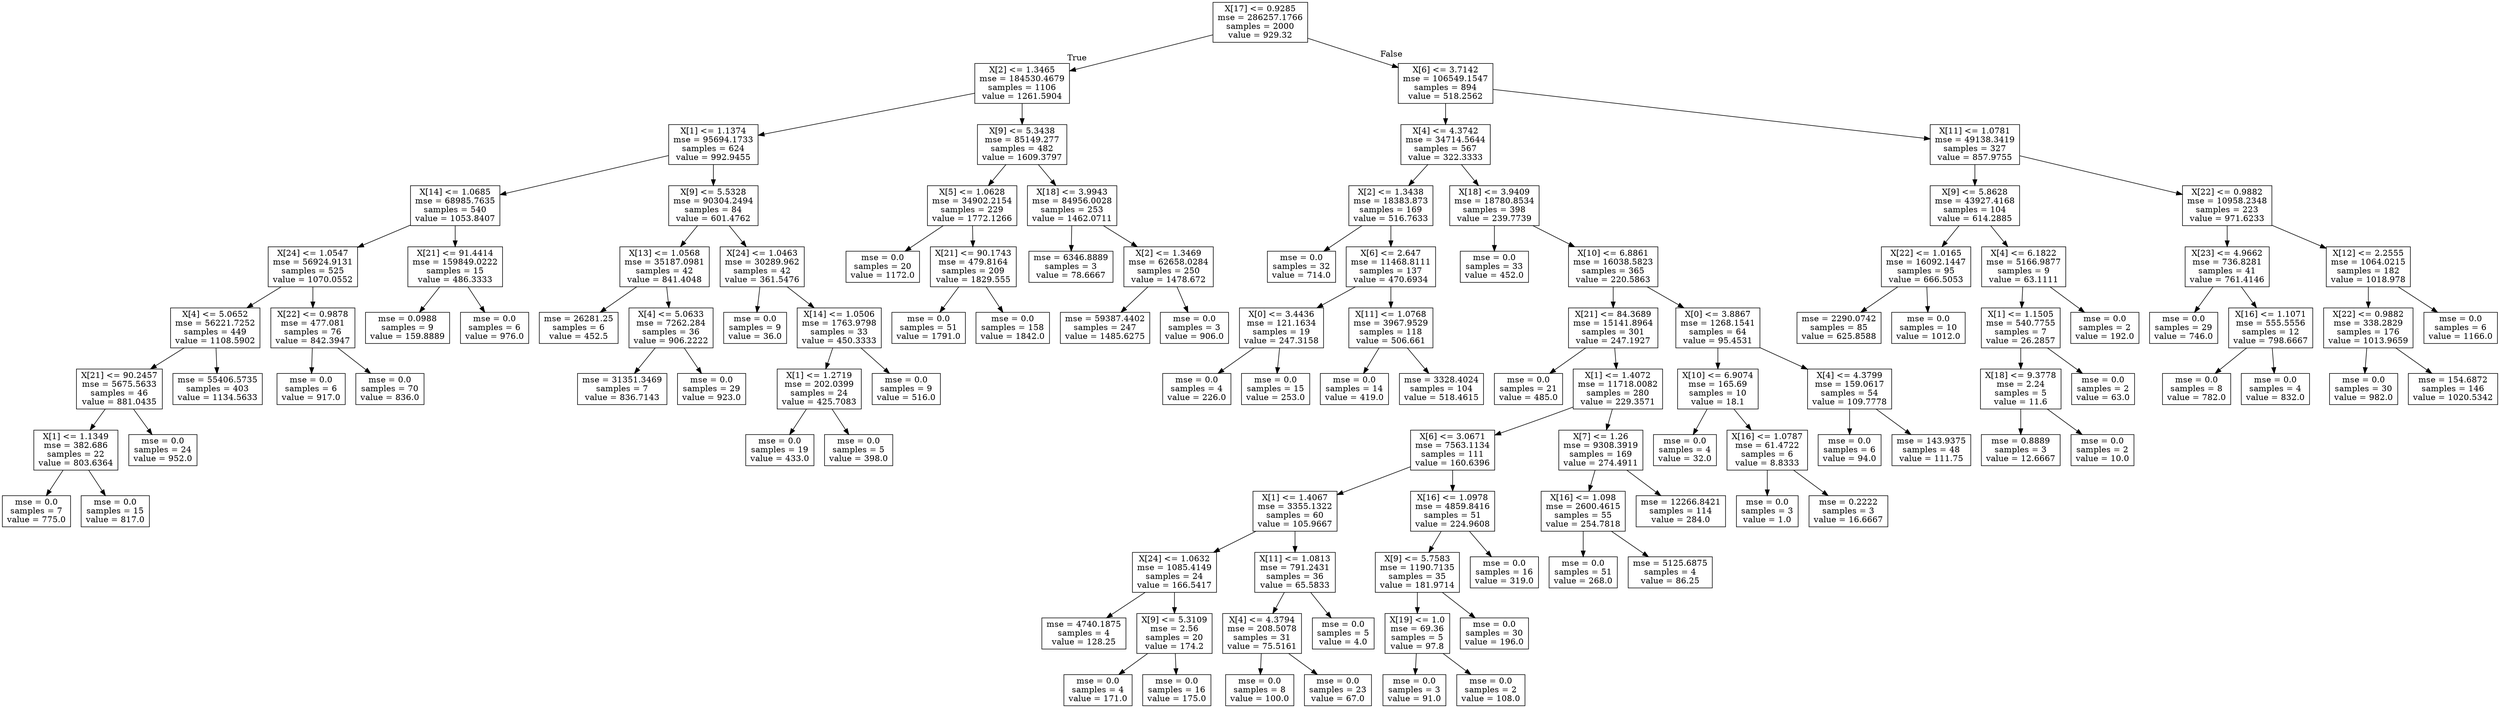 digraph Tree {
node [shape=box] ;
0 [label="X[17] <= 0.9285\nmse = 286257.1766\nsamples = 2000\nvalue = 929.32"] ;
1 [label="X[2] <= 1.3465\nmse = 184530.4679\nsamples = 1106\nvalue = 1261.5904"] ;
0 -> 1 [labeldistance=2.5, labelangle=45, headlabel="True"] ;
2 [label="X[1] <= 1.1374\nmse = 95694.1733\nsamples = 624\nvalue = 992.9455"] ;
1 -> 2 ;
3 [label="X[14] <= 1.0685\nmse = 68985.7635\nsamples = 540\nvalue = 1053.8407"] ;
2 -> 3 ;
4 [label="X[24] <= 1.0547\nmse = 56924.9131\nsamples = 525\nvalue = 1070.0552"] ;
3 -> 4 ;
5 [label="X[4] <= 5.0652\nmse = 56221.7252\nsamples = 449\nvalue = 1108.5902"] ;
4 -> 5 ;
6 [label="X[21] <= 90.2457\nmse = 5675.5633\nsamples = 46\nvalue = 881.0435"] ;
5 -> 6 ;
7 [label="X[1] <= 1.1349\nmse = 382.686\nsamples = 22\nvalue = 803.6364"] ;
6 -> 7 ;
8 [label="mse = 0.0\nsamples = 7\nvalue = 775.0"] ;
7 -> 8 ;
9 [label="mse = 0.0\nsamples = 15\nvalue = 817.0"] ;
7 -> 9 ;
10 [label="mse = 0.0\nsamples = 24\nvalue = 952.0"] ;
6 -> 10 ;
11 [label="mse = 55406.5735\nsamples = 403\nvalue = 1134.5633"] ;
5 -> 11 ;
12 [label="X[22] <= 0.9878\nmse = 477.081\nsamples = 76\nvalue = 842.3947"] ;
4 -> 12 ;
13 [label="mse = 0.0\nsamples = 6\nvalue = 917.0"] ;
12 -> 13 ;
14 [label="mse = 0.0\nsamples = 70\nvalue = 836.0"] ;
12 -> 14 ;
15 [label="X[21] <= 91.4414\nmse = 159849.0222\nsamples = 15\nvalue = 486.3333"] ;
3 -> 15 ;
16 [label="mse = 0.0988\nsamples = 9\nvalue = 159.8889"] ;
15 -> 16 ;
17 [label="mse = 0.0\nsamples = 6\nvalue = 976.0"] ;
15 -> 17 ;
18 [label="X[9] <= 5.5328\nmse = 90304.2494\nsamples = 84\nvalue = 601.4762"] ;
2 -> 18 ;
19 [label="X[13] <= 1.0568\nmse = 35187.0981\nsamples = 42\nvalue = 841.4048"] ;
18 -> 19 ;
20 [label="mse = 26281.25\nsamples = 6\nvalue = 452.5"] ;
19 -> 20 ;
21 [label="X[4] <= 5.0633\nmse = 7262.284\nsamples = 36\nvalue = 906.2222"] ;
19 -> 21 ;
22 [label="mse = 31351.3469\nsamples = 7\nvalue = 836.7143"] ;
21 -> 22 ;
23 [label="mse = 0.0\nsamples = 29\nvalue = 923.0"] ;
21 -> 23 ;
24 [label="X[24] <= 1.0463\nmse = 30289.962\nsamples = 42\nvalue = 361.5476"] ;
18 -> 24 ;
25 [label="mse = 0.0\nsamples = 9\nvalue = 36.0"] ;
24 -> 25 ;
26 [label="X[14] <= 1.0506\nmse = 1763.9798\nsamples = 33\nvalue = 450.3333"] ;
24 -> 26 ;
27 [label="X[1] <= 1.2719\nmse = 202.0399\nsamples = 24\nvalue = 425.7083"] ;
26 -> 27 ;
28 [label="mse = 0.0\nsamples = 19\nvalue = 433.0"] ;
27 -> 28 ;
29 [label="mse = 0.0\nsamples = 5\nvalue = 398.0"] ;
27 -> 29 ;
30 [label="mse = 0.0\nsamples = 9\nvalue = 516.0"] ;
26 -> 30 ;
31 [label="X[9] <= 5.3438\nmse = 85149.277\nsamples = 482\nvalue = 1609.3797"] ;
1 -> 31 ;
32 [label="X[5] <= 1.0628\nmse = 34902.2154\nsamples = 229\nvalue = 1772.1266"] ;
31 -> 32 ;
33 [label="mse = 0.0\nsamples = 20\nvalue = 1172.0"] ;
32 -> 33 ;
34 [label="X[21] <= 90.1743\nmse = 479.8164\nsamples = 209\nvalue = 1829.555"] ;
32 -> 34 ;
35 [label="mse = 0.0\nsamples = 51\nvalue = 1791.0"] ;
34 -> 35 ;
36 [label="mse = 0.0\nsamples = 158\nvalue = 1842.0"] ;
34 -> 36 ;
37 [label="X[18] <= 3.9943\nmse = 84956.0028\nsamples = 253\nvalue = 1462.0711"] ;
31 -> 37 ;
38 [label="mse = 6346.8889\nsamples = 3\nvalue = 78.6667"] ;
37 -> 38 ;
39 [label="X[2] <= 1.3469\nmse = 62658.0284\nsamples = 250\nvalue = 1478.672"] ;
37 -> 39 ;
40 [label="mse = 59387.4402\nsamples = 247\nvalue = 1485.6275"] ;
39 -> 40 ;
41 [label="mse = 0.0\nsamples = 3\nvalue = 906.0"] ;
39 -> 41 ;
42 [label="X[6] <= 3.7142\nmse = 106549.1547\nsamples = 894\nvalue = 518.2562"] ;
0 -> 42 [labeldistance=2.5, labelangle=-45, headlabel="False"] ;
43 [label="X[4] <= 4.3742\nmse = 34714.5644\nsamples = 567\nvalue = 322.3333"] ;
42 -> 43 ;
44 [label="X[2] <= 1.3438\nmse = 18383.873\nsamples = 169\nvalue = 516.7633"] ;
43 -> 44 ;
45 [label="mse = 0.0\nsamples = 32\nvalue = 714.0"] ;
44 -> 45 ;
46 [label="X[6] <= 2.647\nmse = 11468.8111\nsamples = 137\nvalue = 470.6934"] ;
44 -> 46 ;
47 [label="X[0] <= 3.4436\nmse = 121.1634\nsamples = 19\nvalue = 247.3158"] ;
46 -> 47 ;
48 [label="mse = 0.0\nsamples = 4\nvalue = 226.0"] ;
47 -> 48 ;
49 [label="mse = 0.0\nsamples = 15\nvalue = 253.0"] ;
47 -> 49 ;
50 [label="X[11] <= 1.0768\nmse = 3967.9529\nsamples = 118\nvalue = 506.661"] ;
46 -> 50 ;
51 [label="mse = 0.0\nsamples = 14\nvalue = 419.0"] ;
50 -> 51 ;
52 [label="mse = 3328.4024\nsamples = 104\nvalue = 518.4615"] ;
50 -> 52 ;
53 [label="X[18] <= 3.9409\nmse = 18780.8534\nsamples = 398\nvalue = 239.7739"] ;
43 -> 53 ;
54 [label="mse = 0.0\nsamples = 33\nvalue = 452.0"] ;
53 -> 54 ;
55 [label="X[10] <= 6.8861\nmse = 16038.5823\nsamples = 365\nvalue = 220.5863"] ;
53 -> 55 ;
56 [label="X[21] <= 84.3689\nmse = 15141.8964\nsamples = 301\nvalue = 247.1927"] ;
55 -> 56 ;
57 [label="mse = 0.0\nsamples = 21\nvalue = 485.0"] ;
56 -> 57 ;
58 [label="X[1] <= 1.4072\nmse = 11718.0082\nsamples = 280\nvalue = 229.3571"] ;
56 -> 58 ;
59 [label="X[6] <= 3.0671\nmse = 7563.1134\nsamples = 111\nvalue = 160.6396"] ;
58 -> 59 ;
60 [label="X[1] <= 1.4067\nmse = 3355.1322\nsamples = 60\nvalue = 105.9667"] ;
59 -> 60 ;
61 [label="X[24] <= 1.0632\nmse = 1085.4149\nsamples = 24\nvalue = 166.5417"] ;
60 -> 61 ;
62 [label="mse = 4740.1875\nsamples = 4\nvalue = 128.25"] ;
61 -> 62 ;
63 [label="X[9] <= 5.3109\nmse = 2.56\nsamples = 20\nvalue = 174.2"] ;
61 -> 63 ;
64 [label="mse = 0.0\nsamples = 4\nvalue = 171.0"] ;
63 -> 64 ;
65 [label="mse = 0.0\nsamples = 16\nvalue = 175.0"] ;
63 -> 65 ;
66 [label="X[11] <= 1.0813\nmse = 791.2431\nsamples = 36\nvalue = 65.5833"] ;
60 -> 66 ;
67 [label="X[4] <= 4.3794\nmse = 208.5078\nsamples = 31\nvalue = 75.5161"] ;
66 -> 67 ;
68 [label="mse = 0.0\nsamples = 8\nvalue = 100.0"] ;
67 -> 68 ;
69 [label="mse = 0.0\nsamples = 23\nvalue = 67.0"] ;
67 -> 69 ;
70 [label="mse = 0.0\nsamples = 5\nvalue = 4.0"] ;
66 -> 70 ;
71 [label="X[16] <= 1.0978\nmse = 4859.8416\nsamples = 51\nvalue = 224.9608"] ;
59 -> 71 ;
72 [label="X[9] <= 5.7583\nmse = 1190.7135\nsamples = 35\nvalue = 181.9714"] ;
71 -> 72 ;
73 [label="X[19] <= 1.0\nmse = 69.36\nsamples = 5\nvalue = 97.8"] ;
72 -> 73 ;
74 [label="mse = 0.0\nsamples = 3\nvalue = 91.0"] ;
73 -> 74 ;
75 [label="mse = 0.0\nsamples = 2\nvalue = 108.0"] ;
73 -> 75 ;
76 [label="mse = 0.0\nsamples = 30\nvalue = 196.0"] ;
72 -> 76 ;
77 [label="mse = 0.0\nsamples = 16\nvalue = 319.0"] ;
71 -> 77 ;
78 [label="X[7] <= 1.26\nmse = 9308.3919\nsamples = 169\nvalue = 274.4911"] ;
58 -> 78 ;
79 [label="X[16] <= 1.098\nmse = 2600.4615\nsamples = 55\nvalue = 254.7818"] ;
78 -> 79 ;
80 [label="mse = 0.0\nsamples = 51\nvalue = 268.0"] ;
79 -> 80 ;
81 [label="mse = 5125.6875\nsamples = 4\nvalue = 86.25"] ;
79 -> 81 ;
82 [label="mse = 12266.8421\nsamples = 114\nvalue = 284.0"] ;
78 -> 82 ;
83 [label="X[0] <= 3.8867\nmse = 1268.1541\nsamples = 64\nvalue = 95.4531"] ;
55 -> 83 ;
84 [label="X[10] <= 6.9074\nmse = 165.69\nsamples = 10\nvalue = 18.1"] ;
83 -> 84 ;
85 [label="mse = 0.0\nsamples = 4\nvalue = 32.0"] ;
84 -> 85 ;
86 [label="X[16] <= 1.0787\nmse = 61.4722\nsamples = 6\nvalue = 8.8333"] ;
84 -> 86 ;
87 [label="mse = 0.0\nsamples = 3\nvalue = 1.0"] ;
86 -> 87 ;
88 [label="mse = 0.2222\nsamples = 3\nvalue = 16.6667"] ;
86 -> 88 ;
89 [label="X[4] <= 4.3799\nmse = 159.0617\nsamples = 54\nvalue = 109.7778"] ;
83 -> 89 ;
90 [label="mse = 0.0\nsamples = 6\nvalue = 94.0"] ;
89 -> 90 ;
91 [label="mse = 143.9375\nsamples = 48\nvalue = 111.75"] ;
89 -> 91 ;
92 [label="X[11] <= 1.0781\nmse = 49138.3419\nsamples = 327\nvalue = 857.9755"] ;
42 -> 92 ;
93 [label="X[9] <= 5.8628\nmse = 43927.4168\nsamples = 104\nvalue = 614.2885"] ;
92 -> 93 ;
94 [label="X[22] <= 1.0165\nmse = 16092.1447\nsamples = 95\nvalue = 666.5053"] ;
93 -> 94 ;
95 [label="mse = 2290.0742\nsamples = 85\nvalue = 625.8588"] ;
94 -> 95 ;
96 [label="mse = 0.0\nsamples = 10\nvalue = 1012.0"] ;
94 -> 96 ;
97 [label="X[4] <= 6.1822\nmse = 5166.9877\nsamples = 9\nvalue = 63.1111"] ;
93 -> 97 ;
98 [label="X[1] <= 1.1505\nmse = 540.7755\nsamples = 7\nvalue = 26.2857"] ;
97 -> 98 ;
99 [label="X[18] <= 9.3778\nmse = 2.24\nsamples = 5\nvalue = 11.6"] ;
98 -> 99 ;
100 [label="mse = 0.8889\nsamples = 3\nvalue = 12.6667"] ;
99 -> 100 ;
101 [label="mse = 0.0\nsamples = 2\nvalue = 10.0"] ;
99 -> 101 ;
102 [label="mse = 0.0\nsamples = 2\nvalue = 63.0"] ;
98 -> 102 ;
103 [label="mse = 0.0\nsamples = 2\nvalue = 192.0"] ;
97 -> 103 ;
104 [label="X[22] <= 0.9882\nmse = 10958.2348\nsamples = 223\nvalue = 971.6233"] ;
92 -> 104 ;
105 [label="X[23] <= 4.9662\nmse = 736.8281\nsamples = 41\nvalue = 761.4146"] ;
104 -> 105 ;
106 [label="mse = 0.0\nsamples = 29\nvalue = 746.0"] ;
105 -> 106 ;
107 [label="X[16] <= 1.1071\nmse = 555.5556\nsamples = 12\nvalue = 798.6667"] ;
105 -> 107 ;
108 [label="mse = 0.0\nsamples = 8\nvalue = 782.0"] ;
107 -> 108 ;
109 [label="mse = 0.0\nsamples = 4\nvalue = 832.0"] ;
107 -> 109 ;
110 [label="X[12] <= 2.2555\nmse = 1064.0215\nsamples = 182\nvalue = 1018.978"] ;
104 -> 110 ;
111 [label="X[22] <= 0.9882\nmse = 338.2829\nsamples = 176\nvalue = 1013.9659"] ;
110 -> 111 ;
112 [label="mse = 0.0\nsamples = 30\nvalue = 982.0"] ;
111 -> 112 ;
113 [label="mse = 154.6872\nsamples = 146\nvalue = 1020.5342"] ;
111 -> 113 ;
114 [label="mse = 0.0\nsamples = 6\nvalue = 1166.0"] ;
110 -> 114 ;
}